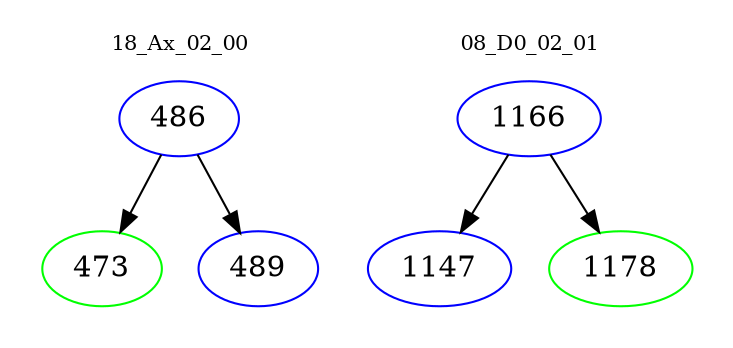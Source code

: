digraph{
subgraph cluster_0 {
color = white
label = "18_Ax_02_00";
fontsize=10;
T0_486 [label="486", color="blue"]
T0_486 -> T0_473 [color="black"]
T0_473 [label="473", color="green"]
T0_486 -> T0_489 [color="black"]
T0_489 [label="489", color="blue"]
}
subgraph cluster_1 {
color = white
label = "08_D0_02_01";
fontsize=10;
T1_1166 [label="1166", color="blue"]
T1_1166 -> T1_1147 [color="black"]
T1_1147 [label="1147", color="blue"]
T1_1166 -> T1_1178 [color="black"]
T1_1178 [label="1178", color="green"]
}
}
